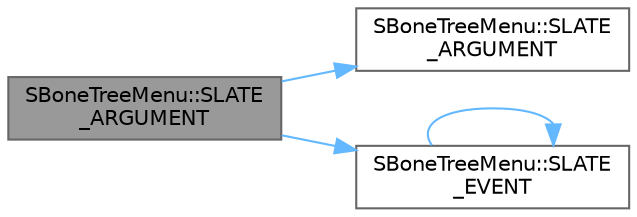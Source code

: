 digraph "SBoneTreeMenu::SLATE_ARGUMENT"
{
 // INTERACTIVE_SVG=YES
 // LATEX_PDF_SIZE
  bgcolor="transparent";
  edge [fontname=Helvetica,fontsize=10,labelfontname=Helvetica,labelfontsize=10];
  node [fontname=Helvetica,fontsize=10,shape=box,height=0.2,width=0.4];
  rankdir="LR";
  Node1 [id="Node000001",label="SBoneTreeMenu::SLATE\l_ARGUMENT",height=0.2,width=0.4,color="gray40", fillcolor="grey60", style="filled", fontcolor="black",tooltip=" "];
  Node1 -> Node2 [id="edge1_Node000001_Node000002",color="steelblue1",style="solid",tooltip=" "];
  Node2 [id="Node000002",label="SBoneTreeMenu::SLATE\l_ARGUMENT",height=0.2,width=0.4,color="grey40", fillcolor="white", style="filled",URL="$d1/d37/classSBoneTreeMenu.html#aeba85e7360d7508541f9fac008e2dceb",tooltip=" "];
  Node1 -> Node3 [id="edge2_Node000001_Node000003",color="steelblue1",style="solid",tooltip=" "];
  Node3 [id="Node000003",label="SBoneTreeMenu::SLATE\l_EVENT",height=0.2,width=0.4,color="grey40", fillcolor="white", style="filled",URL="$d1/d37/classSBoneTreeMenu.html#a59642a1be7b2188156fe9769bbd1b50e",tooltip=" "];
  Node3 -> Node3 [id="edge3_Node000003_Node000003",color="steelblue1",style="solid",tooltip=" "];
}

